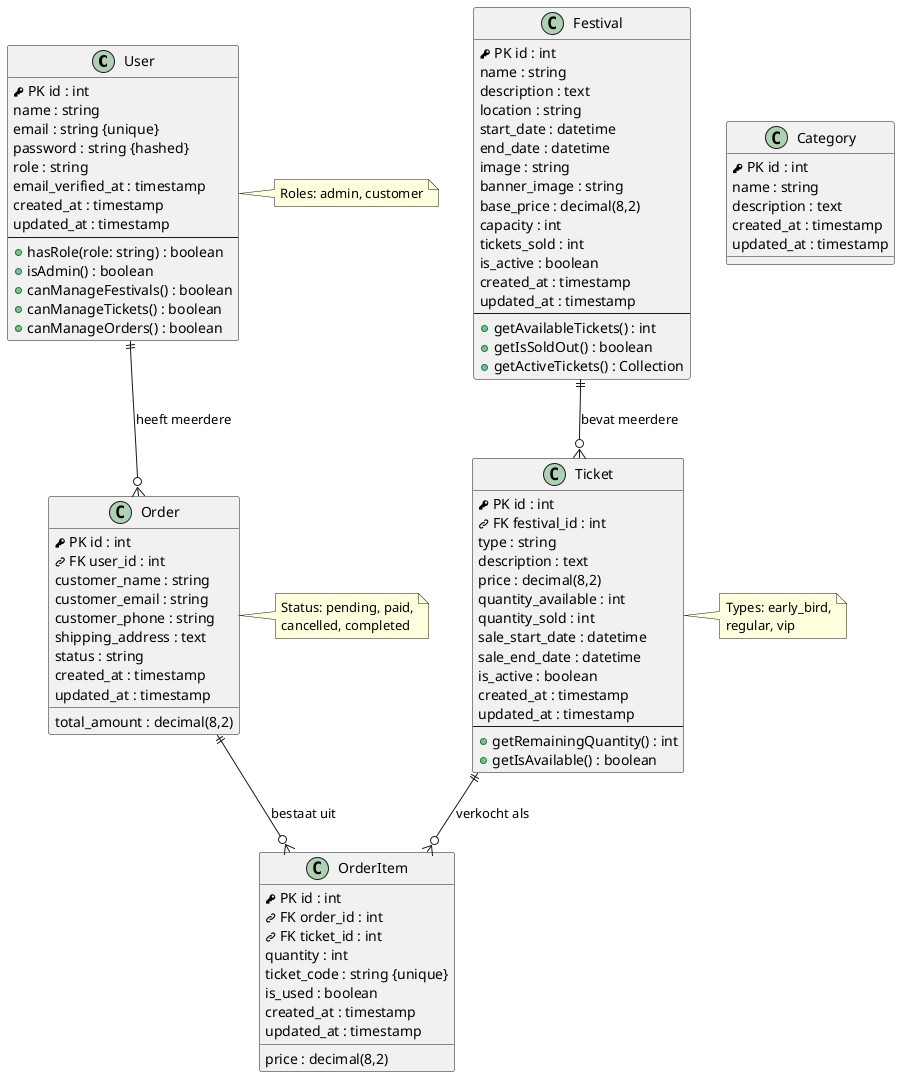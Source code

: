 @startuml Klassendiagram_Festival_Tickets

!define PRIMARY_KEY <&key> PK
!define FOREIGN_KEY <&link-intact> FK

class User {
    PRIMARY_KEY id : int
    name : string
    email : string {unique}
    password : string {hashed}
    role : string
    email_verified_at : timestamp
    created_at : timestamp
    updated_at : timestamp
    --
    +hasRole(role: string) : boolean
    +isAdmin() : boolean
    +canManageFestivals() : boolean
    +canManageTickets() : boolean
    +canManageOrders() : boolean
}

class Festival {
    PRIMARY_KEY id : int
    name : string
    description : text
    location : string
    start_date : datetime
    end_date : datetime
    image : string
    banner_image : string
    base_price : decimal(8,2)
    capacity : int
    tickets_sold : int
    is_active : boolean
    created_at : timestamp
    updated_at : timestamp
    --
    +getAvailableTickets() : int
    +getIsSoldOut() : boolean
    +getActiveTickets() : Collection
}

class Ticket {
    PRIMARY_KEY id : int
    FOREIGN_KEY festival_id : int
    type : string
    description : text
    price : decimal(8,2)
    quantity_available : int
    quantity_sold : int
    sale_start_date : datetime
    sale_end_date : datetime
    is_active : boolean
    created_at : timestamp
    updated_at : timestamp
    --
    +getRemainingQuantity() : int
    +getIsAvailable() : boolean
}

class Order {
    PRIMARY_KEY id : int
    FOREIGN_KEY user_id : int
    customer_name : string
    customer_email : string
    customer_phone : string
    shipping_address : text
    status : string
    total_amount : decimal(8,2)
    created_at : timestamp
    updated_at : timestamp
}

class OrderItem {
    PRIMARY_KEY id : int
    FOREIGN_KEY order_id : int
    FOREIGN_KEY ticket_id : int
    quantity : int
    price : decimal(8,2)
    ticket_code : string {unique}
    is_used : boolean
    created_at : timestamp
    updated_at : timestamp
}

class Category {
    PRIMARY_KEY id : int
    name : string
    description : text
    created_at : timestamp
    updated_at : timestamp
}

' Relationships
User ||--o{ Order : "heeft meerdere"
Festival ||--o{ Ticket : "bevat meerdere"
Order ||--o{ OrderItem : "bestaat uit"
Ticket ||--o{ OrderItem : "verkocht als"

' Notes
note right of User : Roles: admin, customer
note right of Order : Status: pending, paid,\ncancelled, completed
note right of Ticket : Types: early_bird,\nregular, vip

@enduml 